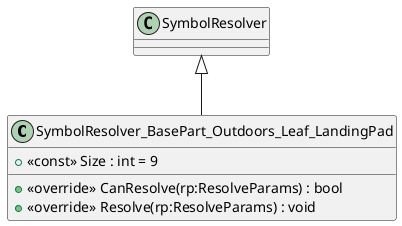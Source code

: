 @startuml
class SymbolResolver_BasePart_Outdoors_Leaf_LandingPad {
    + <<const>> Size : int = 9
    + <<override>> CanResolve(rp:ResolveParams) : bool
    + <<override>> Resolve(rp:ResolveParams) : void
}
SymbolResolver <|-- SymbolResolver_BasePart_Outdoors_Leaf_LandingPad
@enduml
